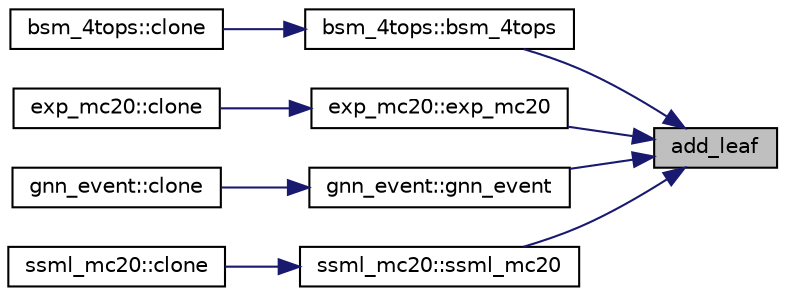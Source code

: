 digraph "add_leaf"
{
 // INTERACTIVE_SVG=YES
 // LATEX_PDF_SIZE
  edge [fontname="Helvetica",fontsize="10",labelfontname="Helvetica",labelfontsize="10"];
  node [fontname="Helvetica",fontsize="10",shape=record];
  rankdir="RL";
  Node1 [label="add_leaf",height=0.2,width=0.4,color="black", fillcolor="grey75", style="filled", fontcolor="black",tooltip=" "];
  Node1 -> Node2 [dir="back",color="midnightblue",fontsize="10",style="solid",fontname="Helvetica"];
  Node2 [label="bsm_4tops::bsm_4tops",height=0.2,width=0.4,color="black", fillcolor="white", style="filled",URL="$classbsm__4tops.html#aad7f017512edf6441313f48470d44fd5",tooltip=" "];
  Node2 -> Node3 [dir="back",color="midnightblue",fontsize="10",style="solid",fontname="Helvetica"];
  Node3 [label="bsm_4tops::clone",height=0.2,width=0.4,color="black", fillcolor="white", style="filled",URL="$classbsm__4tops.html#a886c2087bf3ffbc644f2d35e215856d0",tooltip=" "];
  Node1 -> Node4 [dir="back",color="midnightblue",fontsize="10",style="solid",fontname="Helvetica"];
  Node4 [label="exp_mc20::exp_mc20",height=0.2,width=0.4,color="black", fillcolor="white", style="filled",URL="$classexp__mc20.html#a0722113132ac84d16140b17c046ff4e7",tooltip=" "];
  Node4 -> Node5 [dir="back",color="midnightblue",fontsize="10",style="solid",fontname="Helvetica"];
  Node5 [label="exp_mc20::clone",height=0.2,width=0.4,color="black", fillcolor="white", style="filled",URL="$classexp__mc20.html#a72d513c2a73ba9b037427be6dda52075",tooltip=" "];
  Node1 -> Node6 [dir="back",color="midnightblue",fontsize="10",style="solid",fontname="Helvetica"];
  Node6 [label="gnn_event::gnn_event",height=0.2,width=0.4,color="black", fillcolor="white", style="filled",URL="$classgnn__event.html#a3c9a7e52028ab3304bb23be24332009c",tooltip=" "];
  Node6 -> Node7 [dir="back",color="midnightblue",fontsize="10",style="solid",fontname="Helvetica"];
  Node7 [label="gnn_event::clone",height=0.2,width=0.4,color="black", fillcolor="white", style="filled",URL="$classgnn__event.html#ae5ad399474dcb1e8a7396e3d4da9932d",tooltip=" "];
  Node1 -> Node8 [dir="back",color="midnightblue",fontsize="10",style="solid",fontname="Helvetica"];
  Node8 [label="ssml_mc20::ssml_mc20",height=0.2,width=0.4,color="black", fillcolor="white", style="filled",URL="$classssml__mc20.html#a0e4485a5e50805da1a79ca645000fb10",tooltip=" "];
  Node8 -> Node9 [dir="back",color="midnightblue",fontsize="10",style="solid",fontname="Helvetica"];
  Node9 [label="ssml_mc20::clone",height=0.2,width=0.4,color="black", fillcolor="white", style="filled",URL="$classssml__mc20.html#a0288589673651d09780e970bba8437d8",tooltip=" "];
}
